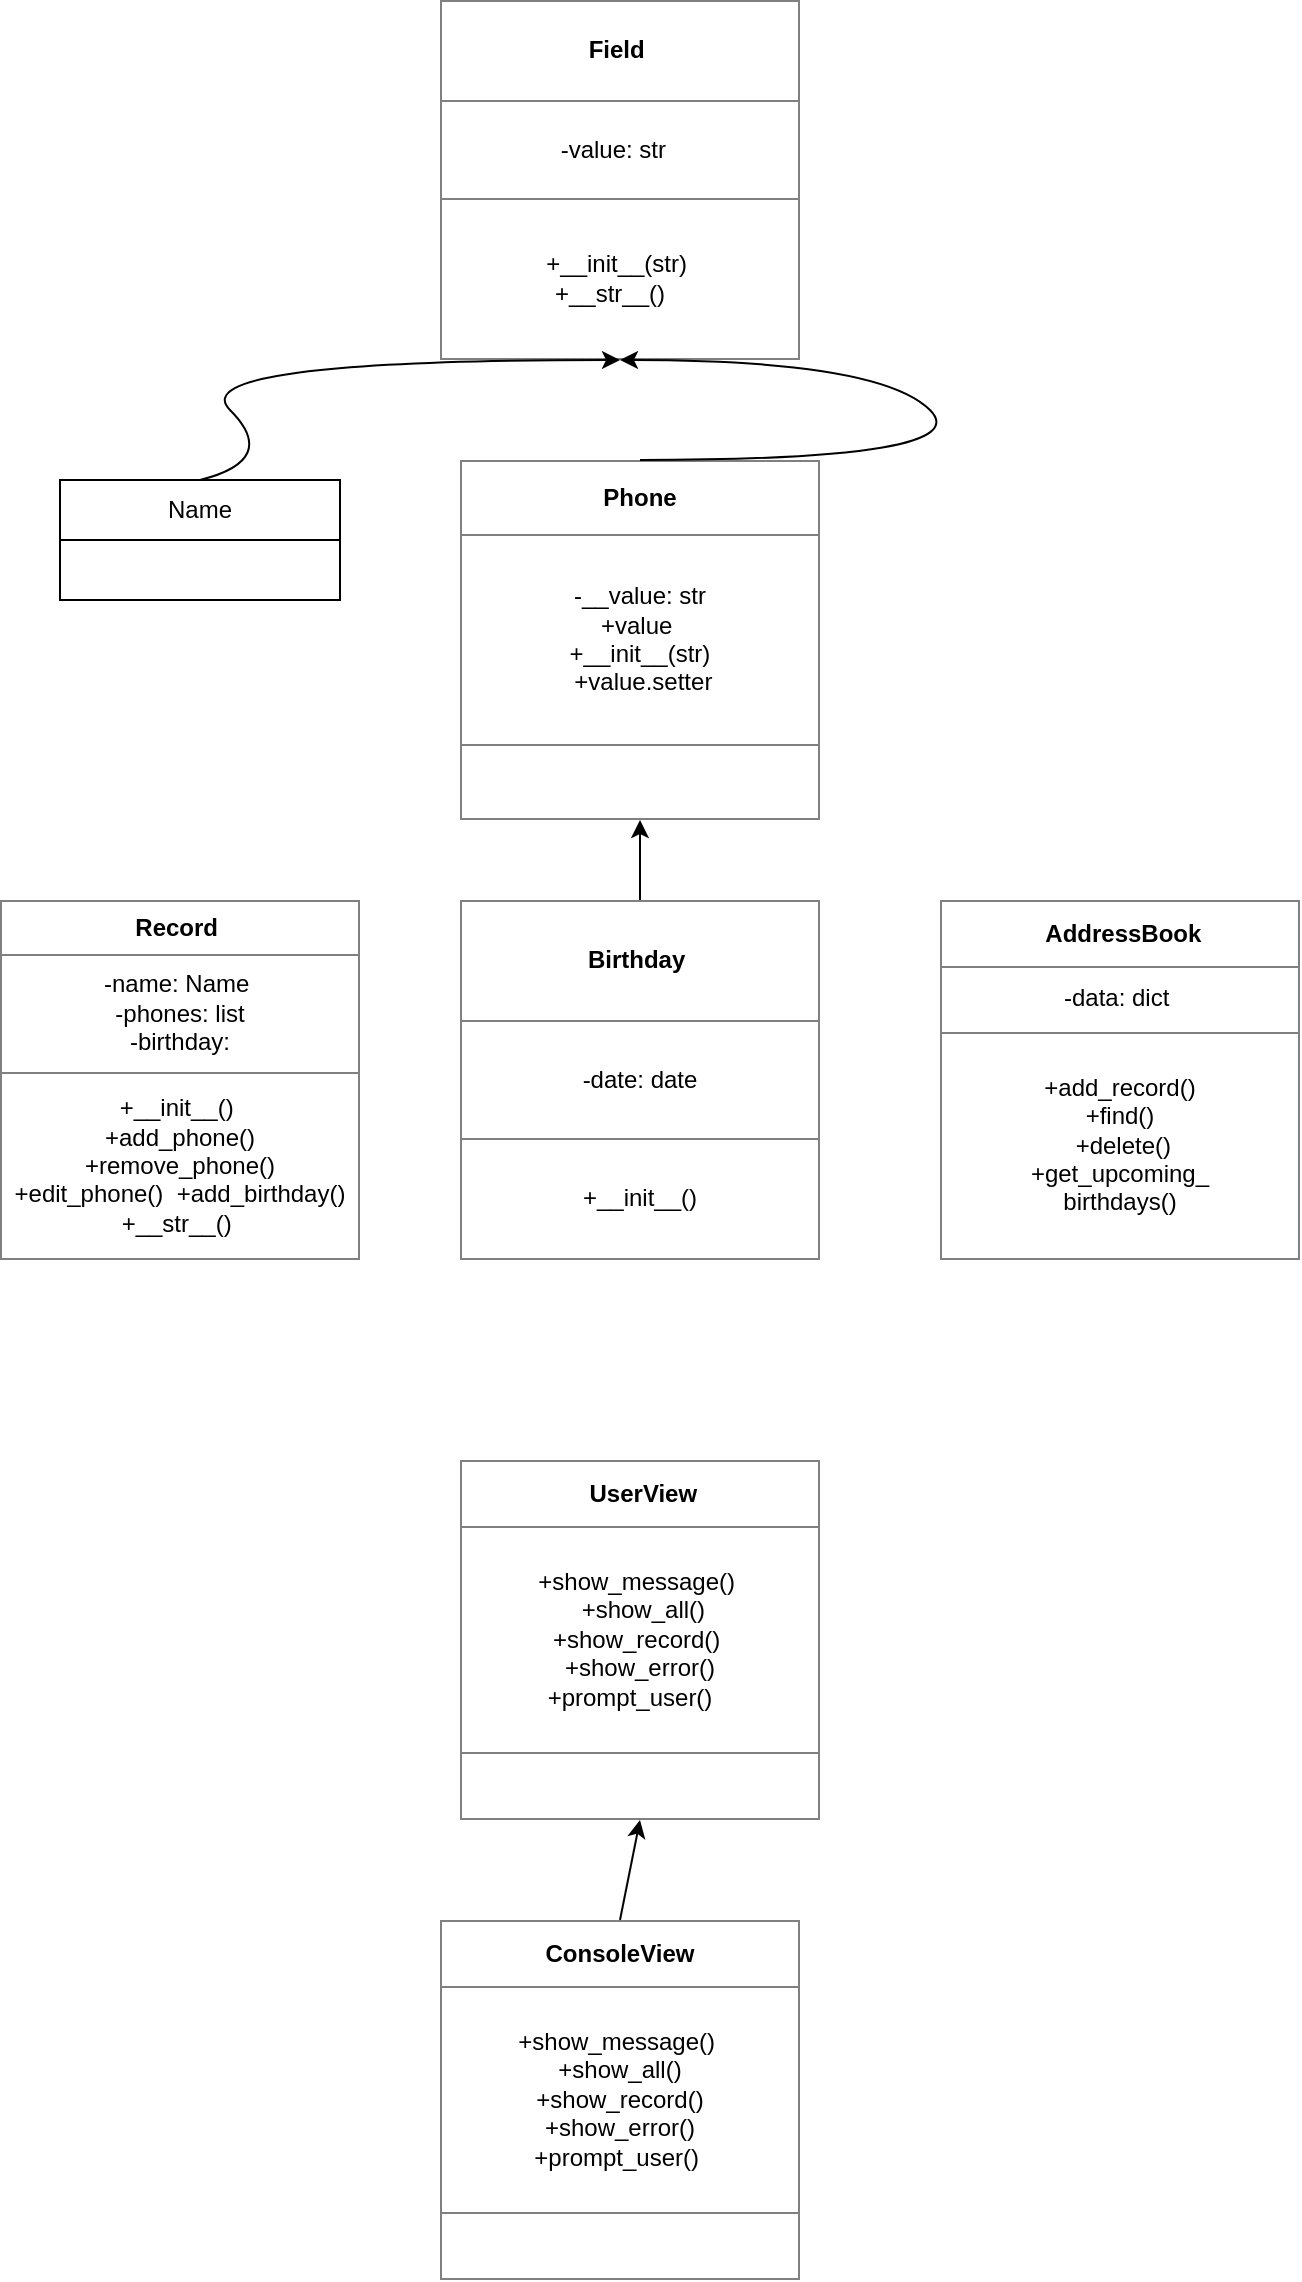 <mxfile version="24.6.5" type="github">
  <diagram id="C5RBs43oDa-KdzZeNtuy" name="Page-1">
    <mxGraphModel dx="521" dy="557" grid="1" gridSize="10" guides="1" tooltips="1" connect="1" arrows="1" fold="1" page="1" pageScale="1" pageWidth="827" pageHeight="1169" math="0" shadow="0">
      <root>
        <mxCell id="WIyWlLk6GJQsqaUBKTNV-0" />
        <mxCell id="WIyWlLk6GJQsqaUBKTNV-1" parent="WIyWlLk6GJQsqaUBKTNV-0" />
        <mxCell id="BrQbiIGQWFfOW3d70U_Q-5" value="&lt;table border=&quot;1&quot; width=&quot;100%&quot; height=&quot;100%&quot; cellpadding=&quot;4&quot; style=&quot;width:100%;height:100%;border-collapse:collapse;&quot;&gt;&lt;tbody&gt;&lt;tr&gt;&lt;th align=&quot;center&quot;&gt;&amp;nbsp; Field&amp;nbsp; &amp;nbsp;&lt;br&gt;&lt;/th&gt;&lt;/tr&gt;&lt;tr&gt;&lt;td align=&quot;center&quot;&gt;&amp;nbsp; -value: str   &amp;nbsp; &amp;nbsp;&lt;/td&gt;&lt;/tr&gt;&lt;tr&gt;&lt;td align=&quot;center&quot;&gt;+__init__(str)&amp;nbsp;&lt;br&gt;+__str__()&amp;nbsp; &amp;nbsp;&lt;br&gt;&lt;/td&gt;&lt;/tr&gt;&lt;/tbody&gt;&lt;/table&gt;" style="text;html=1;whiteSpace=wrap;strokeColor=none;fillColor=none;overflow=fill;" vertex="1" parent="WIyWlLk6GJQsqaUBKTNV-1">
          <mxGeometry x="280" y="10" width="180" height="180" as="geometry" />
        </mxCell>
        <mxCell id="BrQbiIGQWFfOW3d70U_Q-6" value="&lt;table border=&quot;1&quot; width=&quot;100%&quot; height=&quot;100%&quot; cellpadding=&quot;4&quot; style=&quot;width:100%;height:100%;border-collapse:collapse;&quot;&gt;&lt;tbody&gt;&lt;tr&gt;&lt;th align=&quot;center&quot;&gt;Phone&lt;/th&gt;&lt;/tr&gt;&lt;tr&gt;&lt;td align=&quot;center&quot;&gt;-__value: str &lt;br&gt;+value&amp;nbsp;&lt;br&gt;&amp;nbsp;+__init__(str)&amp;nbsp;&lt;br&gt;&amp;nbsp;+value.setter&lt;br&gt;&lt;/td&gt;&lt;/tr&gt;&lt;tr&gt;&lt;td align=&quot;center&quot;&gt;&lt;br&gt;&lt;/td&gt;&lt;/tr&gt;&lt;/tbody&gt;&lt;/table&gt;" style="text;html=1;whiteSpace=wrap;strokeColor=none;fillColor=none;overflow=fill;" vertex="1" parent="WIyWlLk6GJQsqaUBKTNV-1">
          <mxGeometry x="290" y="240" width="180" height="180" as="geometry" />
        </mxCell>
        <mxCell id="BrQbiIGQWFfOW3d70U_Q-7" value="Name" style="swimlane;fontStyle=0;childLayout=stackLayout;horizontal=1;startSize=30;horizontalStack=0;resizeParent=1;resizeParentMax=0;resizeLast=0;collapsible=1;marginBottom=0;whiteSpace=wrap;html=1;" vertex="1" parent="WIyWlLk6GJQsqaUBKTNV-1">
          <mxGeometry x="90" y="250" width="140" height="60" as="geometry" />
        </mxCell>
        <mxCell id="BrQbiIGQWFfOW3d70U_Q-11" value="&lt;table border=&quot;1&quot; width=&quot;100%&quot; height=&quot;100%&quot; cellpadding=&quot;4&quot; style=&quot;width:100%;height:100%;border-collapse:collapse;&quot;&gt;&lt;tbody&gt;&lt;tr&gt;&lt;th align=&quot;center&quot;&gt;Birthday&amp;nbsp;&lt;/th&gt;&lt;/tr&gt;&lt;tr&gt;&lt;td align=&quot;center&quot;&gt;-date: date&lt;br&gt;&lt;/td&gt;&lt;/tr&gt;&lt;tr&gt;&lt;td align=&quot;center&quot;&gt;+__init__()&lt;br&gt;&lt;/td&gt;&lt;/tr&gt;&lt;/tbody&gt;&lt;/table&gt;" style="text;html=1;whiteSpace=wrap;strokeColor=none;fillColor=none;overflow=fill;" vertex="1" parent="WIyWlLk6GJQsqaUBKTNV-1">
          <mxGeometry x="290" y="460" width="180" height="180" as="geometry" />
        </mxCell>
        <mxCell id="BrQbiIGQWFfOW3d70U_Q-12" value="&lt;table border=&quot;1&quot; width=&quot;100%&quot; height=&quot;100%&quot; cellpadding=&quot;4&quot; style=&quot;width:100%;height:100%;border-collapse:collapse;&quot;&gt;&lt;tbody&gt;&lt;tr&gt;&lt;th align=&quot;center&quot;&gt;Record&amp;nbsp;&lt;br&gt;&lt;/th&gt;&lt;/tr&gt;&lt;tr&gt;&lt;td align=&quot;center&quot;&gt;-name: Name&amp;nbsp;&lt;br&gt;&amp;nbsp;-phones: list&amp;nbsp;&lt;br&gt;&amp;nbsp;-birthday:&amp;nbsp;&lt;/td&gt;&lt;/tr&gt;&lt;tr&gt;&lt;td align=&quot;center&quot;&gt;+__init__()&amp;nbsp;&lt;br&gt;&amp;nbsp;+add_phone()&amp;nbsp; +remove_phone() +edit_phone()&amp;nbsp; +add_birthday()&lt;br&gt;+__str__()&amp;nbsp;&lt;br&gt;&lt;/td&gt;&lt;/tr&gt;&lt;/tbody&gt;&lt;/table&gt;" style="text;html=1;whiteSpace=wrap;strokeColor=none;fillColor=none;overflow=fill;" vertex="1" parent="WIyWlLk6GJQsqaUBKTNV-1">
          <mxGeometry x="60" y="460" width="180" height="180" as="geometry" />
        </mxCell>
        <mxCell id="BrQbiIGQWFfOW3d70U_Q-13" value="&lt;table border=&quot;1&quot; width=&quot;100%&quot; height=&quot;100%&quot; cellpadding=&quot;4&quot; style=&quot;width:100%;height:100%;border-collapse:collapse;&quot;&gt;&lt;tbody&gt;&lt;tr&gt;&lt;th align=&quot;center&quot;&gt;&amp;nbsp;AddressBook&lt;br&gt;&lt;/th&gt;&lt;/tr&gt;&lt;tr&gt;&lt;td align=&quot;center&quot;&gt;-data: dict&amp;nbsp;&lt;br&gt;&lt;/td&gt;&lt;/tr&gt;&lt;tr&gt;&lt;td align=&quot;center&quot;&gt;&amp;nbsp;+add_record()&amp;nbsp;&lt;br&gt;&amp;nbsp;+find()&amp;nbsp;&lt;br&gt;&amp;nbsp;+delete() &lt;br&gt;+get_upcoming_ &lt;br&gt;birthdays()&lt;br&gt;&lt;/td&gt;&lt;/tr&gt;&lt;/tbody&gt;&lt;/table&gt;" style="text;html=1;whiteSpace=wrap;strokeColor=none;fillColor=none;overflow=fill;" vertex="1" parent="WIyWlLk6GJQsqaUBKTNV-1">
          <mxGeometry x="530" y="460" width="180" height="180" as="geometry" />
        </mxCell>
        <mxCell id="BrQbiIGQWFfOW3d70U_Q-14" value="&lt;table border=&quot;1&quot; width=&quot;100%&quot; height=&quot;100%&quot; cellpadding=&quot;4&quot; style=&quot;width:100%;height:100%;border-collapse:collapse;&quot;&gt;&lt;tbody&gt;&lt;tr&gt;&lt;th align=&quot;center&quot;&gt;&amp;nbsp;UserView&lt;br&gt;&lt;/th&gt;&lt;/tr&gt;&lt;tr&gt;&lt;td align=&quot;center&quot;&gt;+show_message()&amp;nbsp;&lt;br&gt;&amp;nbsp;+show_all() &lt;br&gt;+show_record()&amp;nbsp;&lt;br&gt;&amp;nbsp;+show_error()&amp;nbsp; +prompt_user()&amp;nbsp; &amp;nbsp;&lt;br&gt;&lt;/td&gt;&lt;/tr&gt;&lt;tr&gt;&lt;td align=&quot;center&quot;&gt;&lt;br&gt;&lt;/td&gt;&lt;/tr&gt;&lt;/tbody&gt;&lt;/table&gt;" style="text;html=1;whiteSpace=wrap;strokeColor=none;fillColor=none;overflow=fill;" vertex="1" parent="WIyWlLk6GJQsqaUBKTNV-1">
          <mxGeometry x="290" y="740" width="180" height="180" as="geometry" />
        </mxCell>
        <mxCell id="BrQbiIGQWFfOW3d70U_Q-15" value="&lt;table border=&quot;1&quot; width=&quot;100%&quot; height=&quot;100%&quot; cellpadding=&quot;4&quot; style=&quot;width:100%;height:100%;border-collapse:collapse;&quot;&gt;&lt;tbody&gt;&lt;tr&gt;&lt;th align=&quot;center&quot;&gt;ConsoleView&lt;br&gt;&lt;/th&gt;&lt;/tr&gt;&lt;tr&gt;&lt;td align=&quot;center&quot;&gt;+show_message()&amp;nbsp;&lt;br&gt;&amp;nbsp;+show_all()&amp;nbsp;&lt;br&gt;&amp;nbsp;+show_record()&amp;nbsp;&lt;br&gt;&amp;nbsp;+show_error()&amp;nbsp; +prompt_user()&amp;nbsp;&lt;/td&gt;&lt;/tr&gt;&lt;tr&gt;&lt;td align=&quot;center&quot;&gt;&lt;br&gt;&lt;/td&gt;&lt;/tr&gt;&lt;/tbody&gt;&lt;/table&gt;" style="text;html=1;whiteSpace=wrap;strokeColor=none;fillColor=none;overflow=fill;" vertex="1" parent="WIyWlLk6GJQsqaUBKTNV-1">
          <mxGeometry x="280" y="970" width="180" height="180" as="geometry" />
        </mxCell>
        <mxCell id="BrQbiIGQWFfOW3d70U_Q-19" value="" style="curved=1;endArrow=classic;html=1;rounded=0;exitX=0.5;exitY=0;exitDx=0;exitDy=0;entryX=0.5;entryY=1;entryDx=0;entryDy=0;" edge="1" parent="WIyWlLk6GJQsqaUBKTNV-1" source="BrQbiIGQWFfOW3d70U_Q-7" target="BrQbiIGQWFfOW3d70U_Q-5">
          <mxGeometry width="50" height="50" relative="1" as="geometry">
            <mxPoint x="150" y="240" as="sourcePoint" />
            <mxPoint x="200" y="190" as="targetPoint" />
            <Array as="points">
              <mxPoint x="200" y="240" />
              <mxPoint x="150" y="190" />
            </Array>
          </mxGeometry>
        </mxCell>
        <mxCell id="BrQbiIGQWFfOW3d70U_Q-20" value="" style="curved=1;endArrow=classic;html=1;rounded=0;exitX=0.5;exitY=0;exitDx=0;exitDy=0;entryX=0.5;entryY=1;entryDx=0;entryDy=0;" edge="1" parent="WIyWlLk6GJQsqaUBKTNV-1" source="BrQbiIGQWFfOW3d70U_Q-6" target="BrQbiIGQWFfOW3d70U_Q-5">
          <mxGeometry width="50" height="50" relative="1" as="geometry">
            <mxPoint x="500" y="240" as="sourcePoint" />
            <mxPoint x="550" y="190" as="targetPoint" />
            <Array as="points">
              <mxPoint x="550" y="240" />
              <mxPoint x="500" y="190" />
            </Array>
          </mxGeometry>
        </mxCell>
        <mxCell id="BrQbiIGQWFfOW3d70U_Q-21" value="" style="endArrow=classic;html=1;rounded=0;entryX=0.5;entryY=1;entryDx=0;entryDy=0;exitX=0.5;exitY=0;exitDx=0;exitDy=0;" edge="1" parent="WIyWlLk6GJQsqaUBKTNV-1" source="BrQbiIGQWFfOW3d70U_Q-11" target="BrQbiIGQWFfOW3d70U_Q-6">
          <mxGeometry width="50" height="50" relative="1" as="geometry">
            <mxPoint x="410" y="480" as="sourcePoint" />
            <mxPoint x="460" y="430" as="targetPoint" />
          </mxGeometry>
        </mxCell>
        <mxCell id="BrQbiIGQWFfOW3d70U_Q-22" value="" style="endArrow=classic;html=1;rounded=0;entryX=0.5;entryY=1;entryDx=0;entryDy=0;exitX=0.5;exitY=0;exitDx=0;exitDy=0;" edge="1" parent="WIyWlLk6GJQsqaUBKTNV-1" source="BrQbiIGQWFfOW3d70U_Q-15" target="BrQbiIGQWFfOW3d70U_Q-14">
          <mxGeometry width="50" height="50" relative="1" as="geometry">
            <mxPoint x="310" y="960" as="sourcePoint" />
            <mxPoint x="360" y="910" as="targetPoint" />
          </mxGeometry>
        </mxCell>
      </root>
    </mxGraphModel>
  </diagram>
</mxfile>
